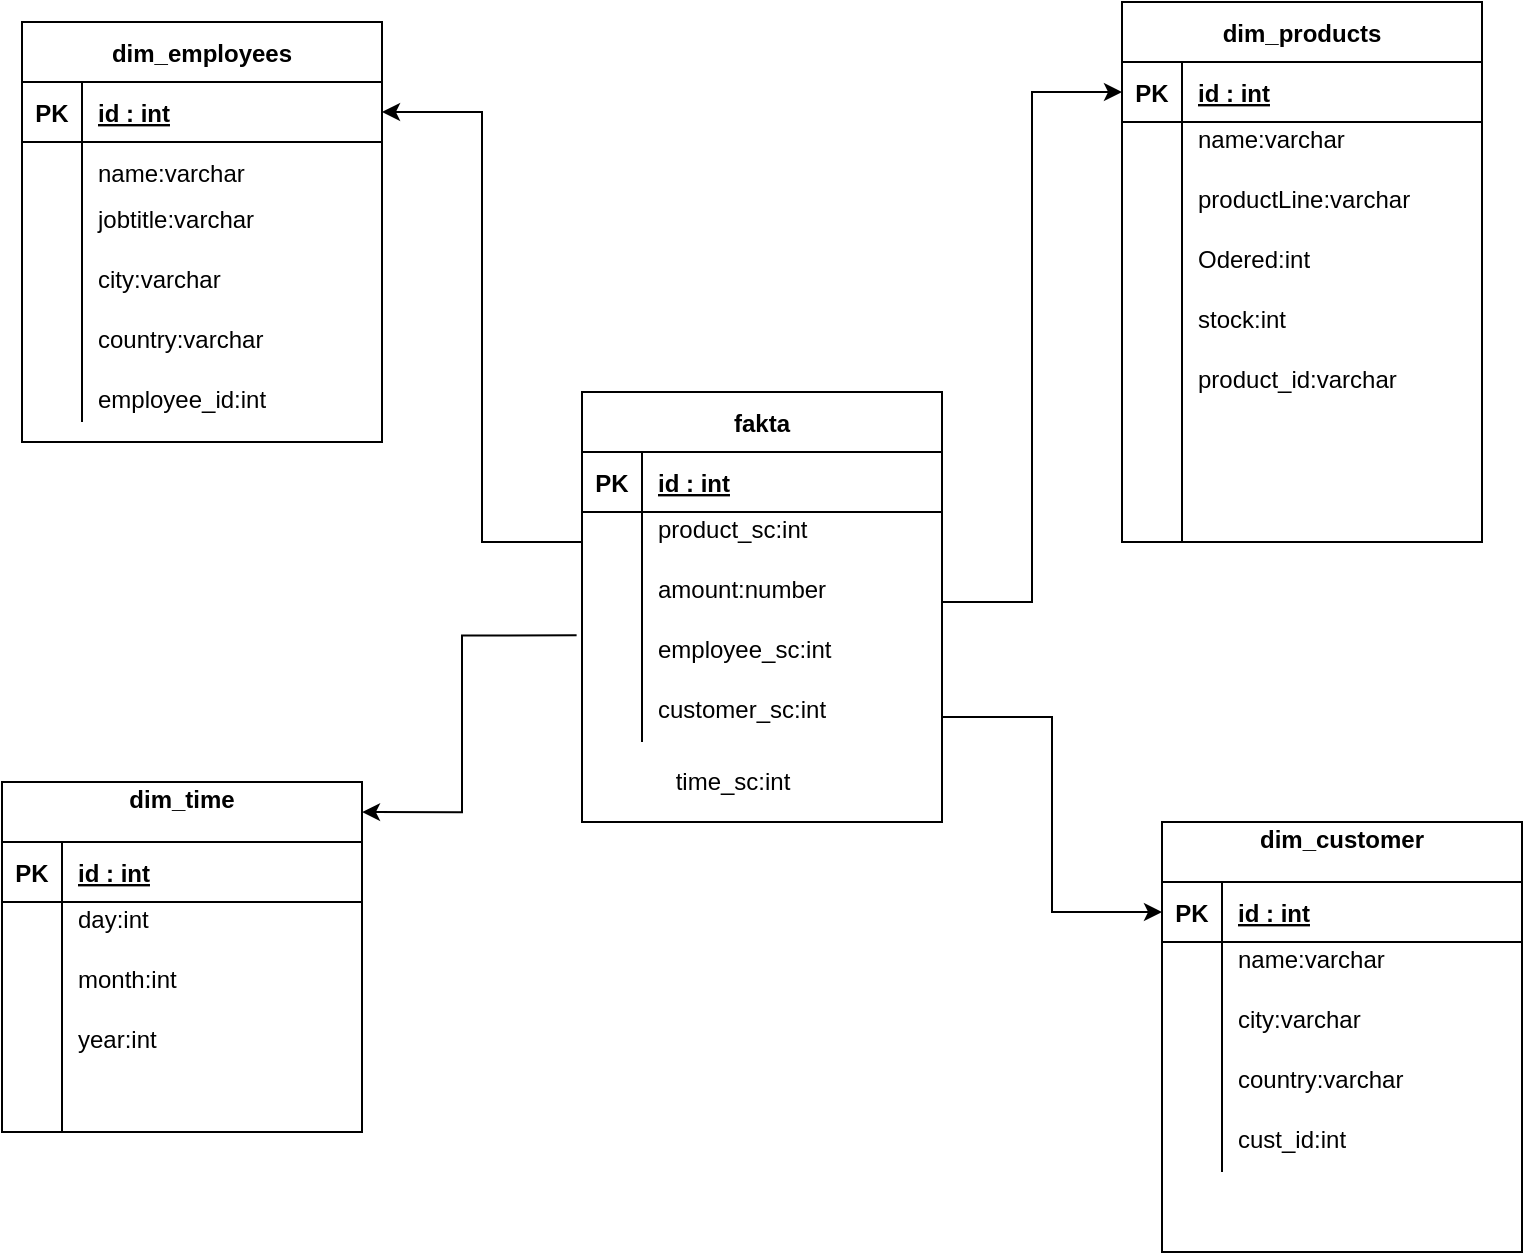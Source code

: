 <mxfile version="15.7.0" type="google"><diagram id="wt_yFqEXtv_h_lmO5FDP" name="Page-1"><mxGraphModel dx="782" dy="402" grid="1" gridSize="10" guides="1" tooltips="1" connect="1" arrows="1" fold="1" page="1" pageScale="1" pageWidth="827" pageHeight="1169" math="0" shadow="0"><root><mxCell id="0"/><mxCell id="1" parent="0"/><mxCell id="ClXK4UR-OvbTfl2vhjur-1" value="dim_employees" style="shape=table;startSize=30;container=1;collapsible=1;childLayout=tableLayout;fixedRows=1;rowLines=0;fontStyle=1;align=center;resizeLast=1;fillColor=default;strokeColor=default;fontColor=default;" parent="1" vertex="1"><mxGeometry x="40" y="40" width="180" height="210" as="geometry"/></mxCell><mxCell id="ClXK4UR-OvbTfl2vhjur-2" value="" style="shape=partialRectangle;collapsible=0;dropTarget=0;pointerEvents=0;fillColor=none;top=0;left=0;bottom=1;right=0;points=[[0,0.5],[1,0.5]];portConstraint=eastwest;" parent="ClXK4UR-OvbTfl2vhjur-1" vertex="1"><mxGeometry y="30" width="180" height="30" as="geometry"/></mxCell><mxCell id="ClXK4UR-OvbTfl2vhjur-3" value="PK" style="shape=partialRectangle;connectable=0;fillColor=none;top=0;left=0;bottom=0;right=0;fontStyle=1;overflow=hidden;" parent="ClXK4UR-OvbTfl2vhjur-2" vertex="1"><mxGeometry width="30" height="30" as="geometry"><mxRectangle width="30" height="30" as="alternateBounds"/></mxGeometry></mxCell><mxCell id="ClXK4UR-OvbTfl2vhjur-4" value="id : int" style="shape=partialRectangle;connectable=0;fillColor=none;top=0;left=0;bottom=0;right=0;align=left;spacingLeft=6;fontStyle=5;overflow=hidden;" parent="ClXK4UR-OvbTfl2vhjur-2" vertex="1"><mxGeometry x="30" width="150" height="30" as="geometry"><mxRectangle width="150" height="30" as="alternateBounds"/></mxGeometry></mxCell><mxCell id="ClXK4UR-OvbTfl2vhjur-5" value="" style="shape=partialRectangle;collapsible=0;dropTarget=0;pointerEvents=0;fillColor=none;top=0;left=0;bottom=0;right=0;points=[[0,0.5],[1,0.5]];portConstraint=eastwest;" parent="ClXK4UR-OvbTfl2vhjur-1" vertex="1"><mxGeometry y="60" width="180" height="30" as="geometry"/></mxCell><mxCell id="ClXK4UR-OvbTfl2vhjur-6" value="" style="shape=partialRectangle;connectable=0;fillColor=none;top=0;left=0;bottom=0;right=0;editable=1;overflow=hidden;" parent="ClXK4UR-OvbTfl2vhjur-5" vertex="1"><mxGeometry width="30" height="30" as="geometry"><mxRectangle width="30" height="30" as="alternateBounds"/></mxGeometry></mxCell><mxCell id="ClXK4UR-OvbTfl2vhjur-7" value="name:varchar" style="shape=partialRectangle;connectable=0;fillColor=none;top=0;left=0;bottom=0;right=0;align=left;spacingLeft=6;overflow=hidden;" parent="ClXK4UR-OvbTfl2vhjur-5" vertex="1"><mxGeometry x="30" width="150" height="30" as="geometry"><mxRectangle width="150" height="30" as="alternateBounds"/></mxGeometry></mxCell><mxCell id="ClXK4UR-OvbTfl2vhjur-8" value="" style="shape=partialRectangle;collapsible=0;dropTarget=0;pointerEvents=0;fillColor=none;top=0;left=0;bottom=0;right=0;points=[[0,0.5],[1,0.5]];portConstraint=eastwest;" parent="ClXK4UR-OvbTfl2vhjur-1" vertex="1"><mxGeometry y="90" width="180" height="30" as="geometry"/></mxCell><mxCell id="ClXK4UR-OvbTfl2vhjur-9" value="" style="shape=partialRectangle;connectable=0;fillColor=none;top=0;left=0;bottom=0;right=0;editable=1;overflow=hidden;" parent="ClXK4UR-OvbTfl2vhjur-8" vertex="1"><mxGeometry width="30" height="30" as="geometry"><mxRectangle width="30" height="30" as="alternateBounds"/></mxGeometry></mxCell><mxCell id="ClXK4UR-OvbTfl2vhjur-10" value="jobtitle:varchar &#10;" style="shape=partialRectangle;connectable=0;fillColor=none;top=0;left=0;bottom=0;right=0;align=left;spacingLeft=6;overflow=hidden;" parent="ClXK4UR-OvbTfl2vhjur-8" vertex="1"><mxGeometry x="30" width="150" height="30" as="geometry"><mxRectangle width="150" height="30" as="alternateBounds"/></mxGeometry></mxCell><mxCell id="ClXK4UR-OvbTfl2vhjur-11" value="" style="shape=partialRectangle;collapsible=0;dropTarget=0;pointerEvents=0;fillColor=none;top=0;left=0;bottom=0;right=0;points=[[0,0.5],[1,0.5]];portConstraint=eastwest;" parent="ClXK4UR-OvbTfl2vhjur-1" vertex="1"><mxGeometry y="120" width="180" height="30" as="geometry"/></mxCell><mxCell id="ClXK4UR-OvbTfl2vhjur-12" value="" style="shape=partialRectangle;connectable=0;fillColor=none;top=0;left=0;bottom=0;right=0;editable=1;overflow=hidden;" parent="ClXK4UR-OvbTfl2vhjur-11" vertex="1"><mxGeometry width="30" height="30" as="geometry"><mxRectangle width="30" height="30" as="alternateBounds"/></mxGeometry></mxCell><mxCell id="ClXK4UR-OvbTfl2vhjur-13" value="city:varchar &#10;" style="shape=partialRectangle;connectable=0;fillColor=none;top=0;left=0;bottom=0;right=0;align=left;spacingLeft=6;overflow=hidden;" parent="ClXK4UR-OvbTfl2vhjur-11" vertex="1"><mxGeometry x="30" width="150" height="30" as="geometry"><mxRectangle width="150" height="30" as="alternateBounds"/></mxGeometry></mxCell><mxCell id="ClXK4UR-OvbTfl2vhjur-14" value="" style="shape=partialRectangle;collapsible=0;dropTarget=0;pointerEvents=0;fillColor=none;top=0;left=0;bottom=0;right=0;points=[[0,0.5],[1,0.5]];portConstraint=eastwest;" parent="ClXK4UR-OvbTfl2vhjur-1" vertex="1"><mxGeometry y="150" width="180" height="30" as="geometry"/></mxCell><mxCell id="ClXK4UR-OvbTfl2vhjur-15" value="" style="shape=partialRectangle;connectable=0;fillColor=none;top=0;left=0;bottom=0;right=0;editable=1;overflow=hidden;" parent="ClXK4UR-OvbTfl2vhjur-14" vertex="1"><mxGeometry width="30" height="30" as="geometry"><mxRectangle width="30" height="30" as="alternateBounds"/></mxGeometry></mxCell><mxCell id="ClXK4UR-OvbTfl2vhjur-16" value="country:varchar &#10;" style="shape=partialRectangle;connectable=0;fillColor=none;top=0;left=0;bottom=0;right=0;align=left;spacingLeft=6;overflow=hidden;" parent="ClXK4UR-OvbTfl2vhjur-14" vertex="1"><mxGeometry x="30" width="150" height="30" as="geometry"><mxRectangle width="150" height="30" as="alternateBounds"/></mxGeometry></mxCell><mxCell id="ClXK4UR-OvbTfl2vhjur-17" value="" style="shape=partialRectangle;collapsible=0;dropTarget=0;pointerEvents=0;fillColor=none;top=0;left=0;bottom=0;right=0;points=[[0,0.5],[1,0.5]];portConstraint=eastwest;" parent="ClXK4UR-OvbTfl2vhjur-1" vertex="1"><mxGeometry y="180" width="180" height="20" as="geometry"/></mxCell><mxCell id="ClXK4UR-OvbTfl2vhjur-18" value="" style="shape=partialRectangle;connectable=0;fillColor=none;top=0;left=0;bottom=0;right=0;editable=1;overflow=hidden;" parent="ClXK4UR-OvbTfl2vhjur-17" vertex="1"><mxGeometry width="30" height="20" as="geometry"><mxRectangle width="30" height="20" as="alternateBounds"/></mxGeometry></mxCell><mxCell id="ClXK4UR-OvbTfl2vhjur-19" value="employee_id:int &#10;" style="shape=partialRectangle;connectable=0;fillColor=none;top=0;left=0;bottom=0;right=0;align=left;spacingLeft=6;overflow=hidden;" parent="ClXK4UR-OvbTfl2vhjur-17" vertex="1"><mxGeometry x="30" width="150" height="20" as="geometry"><mxRectangle width="150" height="20" as="alternateBounds"/></mxGeometry></mxCell><mxCell id="ClXK4UR-OvbTfl2vhjur-20" value="fakta" style="shape=table;startSize=30;container=1;collapsible=1;childLayout=tableLayout;fixedRows=1;rowLines=0;fontStyle=1;align=center;resizeLast=1;fillColor=default;strokeColor=default;fontColor=default;" parent="1" vertex="1"><mxGeometry x="320" y="225" width="180" height="215" as="geometry"/></mxCell><mxCell id="ClXK4UR-OvbTfl2vhjur-21" value="" style="shape=partialRectangle;collapsible=0;dropTarget=0;pointerEvents=0;fillColor=none;top=0;left=0;bottom=1;right=0;points=[[0,0.5],[1,0.5]];portConstraint=eastwest;fontColor=default;" parent="ClXK4UR-OvbTfl2vhjur-20" vertex="1"><mxGeometry y="30" width="180" height="30" as="geometry"/></mxCell><mxCell id="ClXK4UR-OvbTfl2vhjur-22" value="PK" style="shape=partialRectangle;connectable=0;fillColor=none;top=0;left=0;bottom=0;right=0;fontStyle=1;overflow=hidden;" parent="ClXK4UR-OvbTfl2vhjur-21" vertex="1"><mxGeometry width="30" height="30" as="geometry"><mxRectangle width="30" height="30" as="alternateBounds"/></mxGeometry></mxCell><mxCell id="ClXK4UR-OvbTfl2vhjur-23" value="id : int" style="shape=partialRectangle;connectable=0;fillColor=none;top=0;left=0;bottom=0;right=0;align=left;spacingLeft=6;fontStyle=5;overflow=hidden;" parent="ClXK4UR-OvbTfl2vhjur-21" vertex="1"><mxGeometry x="30" width="150" height="30" as="geometry"><mxRectangle width="150" height="30" as="alternateBounds"/></mxGeometry></mxCell><mxCell id="ClXK4UR-OvbTfl2vhjur-24" value="" style="shape=partialRectangle;collapsible=0;dropTarget=0;pointerEvents=0;fillColor=none;top=0;left=0;bottom=0;right=0;points=[[0,0.5],[1,0.5]];portConstraint=eastwest;" parent="ClXK4UR-OvbTfl2vhjur-20" vertex="1"><mxGeometry y="60" width="180" height="30" as="geometry"/></mxCell><mxCell id="ClXK4UR-OvbTfl2vhjur-25" value="" style="shape=partialRectangle;connectable=0;fillColor=none;top=0;left=0;bottom=0;right=0;editable=1;overflow=hidden;" parent="ClXK4UR-OvbTfl2vhjur-24" vertex="1"><mxGeometry width="30" height="30" as="geometry"><mxRectangle width="30" height="30" as="alternateBounds"/></mxGeometry></mxCell><mxCell id="ClXK4UR-OvbTfl2vhjur-26" value="product_sc:int &#10;" style="shape=partialRectangle;connectable=0;fillColor=none;top=0;left=0;bottom=0;right=0;align=left;spacingLeft=6;overflow=hidden;" parent="ClXK4UR-OvbTfl2vhjur-24" vertex="1"><mxGeometry x="30" width="150" height="30" as="geometry"><mxRectangle width="150" height="30" as="alternateBounds"/></mxGeometry></mxCell><mxCell id="ClXK4UR-OvbTfl2vhjur-27" value="" style="shape=partialRectangle;collapsible=0;dropTarget=0;pointerEvents=0;fillColor=none;top=0;left=0;bottom=0;right=0;points=[[0,0.5],[1,0.5]];portConstraint=eastwest;" parent="ClXK4UR-OvbTfl2vhjur-20" vertex="1"><mxGeometry y="90" width="180" height="30" as="geometry"/></mxCell><mxCell id="ClXK4UR-OvbTfl2vhjur-28" value="" style="shape=partialRectangle;connectable=0;fillColor=none;top=0;left=0;bottom=0;right=0;editable=1;overflow=hidden;" parent="ClXK4UR-OvbTfl2vhjur-27" vertex="1"><mxGeometry width="30" height="30" as="geometry"><mxRectangle width="30" height="30" as="alternateBounds"/></mxGeometry></mxCell><mxCell id="ClXK4UR-OvbTfl2vhjur-29" value="amount:number &#10;" style="shape=partialRectangle;connectable=0;fillColor=none;top=0;left=0;bottom=0;right=0;align=left;spacingLeft=6;overflow=hidden;" parent="ClXK4UR-OvbTfl2vhjur-27" vertex="1"><mxGeometry x="30" width="150" height="30" as="geometry"><mxRectangle width="150" height="30" as="alternateBounds"/></mxGeometry></mxCell><mxCell id="ClXK4UR-OvbTfl2vhjur-30" value="" style="shape=partialRectangle;collapsible=0;dropTarget=0;pointerEvents=0;fillColor=none;top=0;left=0;bottom=0;right=0;points=[[0,0.5],[1,0.5]];portConstraint=eastwest;" parent="ClXK4UR-OvbTfl2vhjur-20" vertex="1"><mxGeometry y="120" width="180" height="30" as="geometry"/></mxCell><mxCell id="ClXK4UR-OvbTfl2vhjur-31" value="" style="shape=partialRectangle;connectable=0;fillColor=none;top=0;left=0;bottom=0;right=0;editable=1;overflow=hidden;" parent="ClXK4UR-OvbTfl2vhjur-30" vertex="1"><mxGeometry width="30" height="30" as="geometry"><mxRectangle width="30" height="30" as="alternateBounds"/></mxGeometry></mxCell><mxCell id="ClXK4UR-OvbTfl2vhjur-32" value="employee_sc:int &#10;" style="shape=partialRectangle;connectable=0;fillColor=none;top=0;left=0;bottom=0;right=0;align=left;spacingLeft=6;overflow=hidden;" parent="ClXK4UR-OvbTfl2vhjur-30" vertex="1"><mxGeometry x="30" width="150" height="30" as="geometry"><mxRectangle width="150" height="30" as="alternateBounds"/></mxGeometry></mxCell><mxCell id="ClXK4UR-OvbTfl2vhjur-33" value="" style="shape=partialRectangle;collapsible=0;dropTarget=0;pointerEvents=0;fillColor=none;top=0;left=0;bottom=0;right=0;points=[[0,0.5],[1,0.5]];portConstraint=eastwest;" parent="ClXK4UR-OvbTfl2vhjur-20" vertex="1"><mxGeometry y="150" width="180" height="25" as="geometry"/></mxCell><mxCell id="ClXK4UR-OvbTfl2vhjur-34" value="" style="shape=partialRectangle;connectable=0;fillColor=none;top=0;left=0;bottom=0;right=0;editable=1;overflow=hidden;" parent="ClXK4UR-OvbTfl2vhjur-33" vertex="1"><mxGeometry width="30" height="25" as="geometry"><mxRectangle width="30" height="25" as="alternateBounds"/></mxGeometry></mxCell><mxCell id="ClXK4UR-OvbTfl2vhjur-35" value="customer_sc:int &#10;" style="shape=partialRectangle;connectable=0;fillColor=none;top=0;left=0;bottom=0;right=0;align=left;spacingLeft=6;overflow=hidden;" parent="ClXK4UR-OvbTfl2vhjur-33" vertex="1"><mxGeometry x="30" width="150" height="25" as="geometry"><mxRectangle width="150" height="25" as="alternateBounds"/></mxGeometry></mxCell><mxCell id="ClXK4UR-OvbTfl2vhjur-36" value="dim_products" style="shape=table;startSize=30;container=1;collapsible=1;childLayout=tableLayout;fixedRows=1;rowLines=0;fontStyle=1;align=center;resizeLast=1;fontColor=default;strokeColor=default;fillColor=default;" parent="1" vertex="1"><mxGeometry x="590" y="30" width="180" height="270" as="geometry"/></mxCell><mxCell id="ClXK4UR-OvbTfl2vhjur-37" value="" style="shape=partialRectangle;collapsible=0;dropTarget=0;pointerEvents=0;fillColor=none;top=0;left=0;bottom=1;right=0;points=[[0,0.5],[1,0.5]];portConstraint=eastwest;fontColor=default;strokeColor=default;" parent="ClXK4UR-OvbTfl2vhjur-36" vertex="1"><mxGeometry y="30" width="180" height="30" as="geometry"/></mxCell><mxCell id="ClXK4UR-OvbTfl2vhjur-38" value="PK" style="shape=partialRectangle;connectable=0;fillColor=none;top=0;left=0;bottom=0;right=0;fontStyle=1;overflow=hidden;fontColor=default;strokeColor=default;" parent="ClXK4UR-OvbTfl2vhjur-37" vertex="1"><mxGeometry width="30" height="30" as="geometry"><mxRectangle width="30" height="30" as="alternateBounds"/></mxGeometry></mxCell><mxCell id="ClXK4UR-OvbTfl2vhjur-39" value="id : int" style="shape=partialRectangle;connectable=0;fillColor=none;top=0;left=0;bottom=0;right=0;align=left;spacingLeft=6;fontStyle=5;overflow=hidden;fontColor=default;strokeColor=default;" parent="ClXK4UR-OvbTfl2vhjur-37" vertex="1"><mxGeometry x="30" width="150" height="30" as="geometry"><mxRectangle width="150" height="30" as="alternateBounds"/></mxGeometry></mxCell><mxCell id="ClXK4UR-OvbTfl2vhjur-40" value="" style="shape=partialRectangle;collapsible=0;dropTarget=0;pointerEvents=0;fillColor=none;top=0;left=0;bottom=0;right=0;points=[[0,0.5],[1,0.5]];portConstraint=eastwest;fontColor=default;strokeColor=default;" parent="ClXK4UR-OvbTfl2vhjur-36" vertex="1"><mxGeometry y="60" width="180" height="30" as="geometry"/></mxCell><mxCell id="ClXK4UR-OvbTfl2vhjur-41" value="" style="shape=partialRectangle;connectable=0;fillColor=none;top=0;left=0;bottom=0;right=0;editable=1;overflow=hidden;fontColor=default;strokeColor=default;" parent="ClXK4UR-OvbTfl2vhjur-40" vertex="1"><mxGeometry width="30" height="30" as="geometry"><mxRectangle width="30" height="30" as="alternateBounds"/></mxGeometry></mxCell><mxCell id="ClXK4UR-OvbTfl2vhjur-42" value="name:varchar &#10;" style="shape=partialRectangle;connectable=0;fillColor=none;top=0;left=0;bottom=0;right=0;align=left;spacingLeft=6;overflow=hidden;fontColor=default;strokeColor=default;" parent="ClXK4UR-OvbTfl2vhjur-40" vertex="1"><mxGeometry x="30" width="150" height="30" as="geometry"><mxRectangle width="150" height="30" as="alternateBounds"/></mxGeometry></mxCell><mxCell id="ClXK4UR-OvbTfl2vhjur-43" value="" style="shape=partialRectangle;collapsible=0;dropTarget=0;pointerEvents=0;fillColor=none;top=0;left=0;bottom=0;right=0;points=[[0,0.5],[1,0.5]];portConstraint=eastwest;fontColor=default;strokeColor=default;" parent="ClXK4UR-OvbTfl2vhjur-36" vertex="1"><mxGeometry y="90" width="180" height="30" as="geometry"/></mxCell><mxCell id="ClXK4UR-OvbTfl2vhjur-44" value="" style="shape=partialRectangle;connectable=0;fillColor=none;top=0;left=0;bottom=0;right=0;editable=1;overflow=hidden;fontColor=default;strokeColor=default;" parent="ClXK4UR-OvbTfl2vhjur-43" vertex="1"><mxGeometry width="30" height="30" as="geometry"><mxRectangle width="30" height="30" as="alternateBounds"/></mxGeometry></mxCell><mxCell id="ClXK4UR-OvbTfl2vhjur-45" value="productLine:varchar &#10;" style="shape=partialRectangle;connectable=0;fillColor=none;top=0;left=0;bottom=0;right=0;align=left;spacingLeft=6;overflow=hidden;fontColor=default;strokeColor=default;" parent="ClXK4UR-OvbTfl2vhjur-43" vertex="1"><mxGeometry x="30" width="150" height="30" as="geometry"><mxRectangle width="150" height="30" as="alternateBounds"/></mxGeometry></mxCell><mxCell id="ClXK4UR-OvbTfl2vhjur-46" value="" style="shape=partialRectangle;collapsible=0;dropTarget=0;pointerEvents=0;fillColor=none;top=0;left=0;bottom=0;right=0;points=[[0,0.5],[1,0.5]];portConstraint=eastwest;fontColor=default;strokeColor=default;" parent="ClXK4UR-OvbTfl2vhjur-36" vertex="1"><mxGeometry y="120" width="180" height="30" as="geometry"/></mxCell><mxCell id="ClXK4UR-OvbTfl2vhjur-47" value="" style="shape=partialRectangle;connectable=0;fillColor=none;top=0;left=0;bottom=0;right=0;editable=1;overflow=hidden;fontColor=default;strokeColor=default;" parent="ClXK4UR-OvbTfl2vhjur-46" vertex="1"><mxGeometry width="30" height="30" as="geometry"><mxRectangle width="30" height="30" as="alternateBounds"/></mxGeometry></mxCell><mxCell id="ClXK4UR-OvbTfl2vhjur-48" value="Odered:int &#10;" style="shape=partialRectangle;connectable=0;fillColor=none;top=0;left=0;bottom=0;right=0;align=left;spacingLeft=6;overflow=hidden;fontColor=default;strokeColor=default;" parent="ClXK4UR-OvbTfl2vhjur-46" vertex="1"><mxGeometry x="30" width="150" height="30" as="geometry"><mxRectangle width="150" height="30" as="alternateBounds"/></mxGeometry></mxCell><mxCell id="ClXK4UR-OvbTfl2vhjur-49" value="" style="shape=partialRectangle;collapsible=0;dropTarget=0;pointerEvents=0;fillColor=none;top=0;left=0;bottom=0;right=0;points=[[0,0.5],[1,0.5]];portConstraint=eastwest;fontColor=default;strokeColor=default;" parent="ClXK4UR-OvbTfl2vhjur-36" vertex="1"><mxGeometry y="150" width="180" height="30" as="geometry"/></mxCell><mxCell id="ClXK4UR-OvbTfl2vhjur-50" value="" style="shape=partialRectangle;connectable=0;fillColor=none;top=0;left=0;bottom=0;right=0;editable=1;overflow=hidden;fontColor=default;strokeColor=default;" parent="ClXK4UR-OvbTfl2vhjur-49" vertex="1"><mxGeometry width="30" height="30" as="geometry"><mxRectangle width="30" height="30" as="alternateBounds"/></mxGeometry></mxCell><mxCell id="ClXK4UR-OvbTfl2vhjur-51" value="stock:int &#10;" style="shape=partialRectangle;connectable=0;fillColor=none;top=0;left=0;bottom=0;right=0;align=left;spacingLeft=6;overflow=hidden;fontColor=default;strokeColor=default;" parent="ClXK4UR-OvbTfl2vhjur-49" vertex="1"><mxGeometry x="30" width="150" height="30" as="geometry"><mxRectangle width="150" height="30" as="alternateBounds"/></mxGeometry></mxCell><mxCell id="ClXK4UR-OvbTfl2vhjur-52" value="" style="shape=partialRectangle;collapsible=0;dropTarget=0;pointerEvents=0;fillColor=none;top=0;left=0;bottom=0;right=0;points=[[0,0.5],[1,0.5]];portConstraint=eastwest;fontColor=default;strokeColor=default;" parent="ClXK4UR-OvbTfl2vhjur-36" vertex="1"><mxGeometry y="180" width="180" height="30" as="geometry"/></mxCell><mxCell id="ClXK4UR-OvbTfl2vhjur-53" value="" style="shape=partialRectangle;connectable=0;fillColor=none;top=0;left=0;bottom=0;right=0;editable=1;overflow=hidden;fontColor=default;strokeColor=default;" parent="ClXK4UR-OvbTfl2vhjur-52" vertex="1"><mxGeometry width="30" height="30" as="geometry"><mxRectangle width="30" height="30" as="alternateBounds"/></mxGeometry></mxCell><mxCell id="ClXK4UR-OvbTfl2vhjur-54" value="product_id:varchar &#10;" style="shape=partialRectangle;connectable=0;fillColor=none;top=0;left=0;bottom=0;right=0;align=left;spacingLeft=6;overflow=hidden;fontColor=default;strokeColor=default;" parent="ClXK4UR-OvbTfl2vhjur-52" vertex="1"><mxGeometry x="30" width="150" height="30" as="geometry"><mxRectangle width="150" height="30" as="alternateBounds"/></mxGeometry></mxCell><mxCell id="ClXK4UR-OvbTfl2vhjur-55" value="" style="shape=partialRectangle;collapsible=0;dropTarget=0;pointerEvents=0;fillColor=none;top=0;left=0;bottom=0;right=0;points=[[0,0.5],[1,0.5]];portConstraint=eastwest;fontColor=default;strokeColor=default;" parent="ClXK4UR-OvbTfl2vhjur-36" vertex="1"><mxGeometry y="210" width="180" height="30" as="geometry"/></mxCell><mxCell id="ClXK4UR-OvbTfl2vhjur-56" value="" style="shape=partialRectangle;connectable=0;fillColor=none;top=0;left=0;bottom=0;right=0;editable=1;overflow=hidden;fontColor=default;strokeColor=default;" parent="ClXK4UR-OvbTfl2vhjur-55" vertex="1"><mxGeometry width="30" height="30" as="geometry"><mxRectangle width="30" height="30" as="alternateBounds"/></mxGeometry></mxCell><mxCell id="ClXK4UR-OvbTfl2vhjur-57" value="" style="shape=partialRectangle;connectable=0;fillColor=none;top=0;left=0;bottom=0;right=0;align=left;spacingLeft=6;overflow=hidden;fontColor=default;strokeColor=default;" parent="ClXK4UR-OvbTfl2vhjur-55" vertex="1"><mxGeometry x="30" width="150" height="30" as="geometry"><mxRectangle width="150" height="30" as="alternateBounds"/></mxGeometry></mxCell><mxCell id="ClXK4UR-OvbTfl2vhjur-58" value="" style="shape=partialRectangle;collapsible=0;dropTarget=0;pointerEvents=0;fillColor=none;top=0;left=0;bottom=0;right=0;points=[[0,0.5],[1,0.5]];portConstraint=eastwest;fontColor=default;strokeColor=default;" parent="ClXK4UR-OvbTfl2vhjur-36" vertex="1"><mxGeometry y="240" width="180" height="30" as="geometry"/></mxCell><mxCell id="ClXK4UR-OvbTfl2vhjur-59" value="" style="shape=partialRectangle;connectable=0;fillColor=none;top=0;left=0;bottom=0;right=0;editable=1;overflow=hidden;fontColor=default;strokeColor=default;" parent="ClXK4UR-OvbTfl2vhjur-58" vertex="1"><mxGeometry width="30" height="30" as="geometry"><mxRectangle width="30" height="30" as="alternateBounds"/></mxGeometry></mxCell><mxCell id="ClXK4UR-OvbTfl2vhjur-60" value="" style="shape=partialRectangle;connectable=0;fillColor=none;top=0;left=0;bottom=0;right=0;align=left;spacingLeft=6;overflow=hidden;fontColor=default;strokeColor=default;" parent="ClXK4UR-OvbTfl2vhjur-58" vertex="1"><mxGeometry x="30" width="150" height="30" as="geometry"><mxRectangle width="150" height="30" as="alternateBounds"/></mxGeometry></mxCell><mxCell id="ClXK4UR-OvbTfl2vhjur-61" value="dim_time &#10;" style="shape=table;startSize=30;container=1;collapsible=1;childLayout=tableLayout;fixedRows=1;rowLines=0;fontStyle=1;align=center;resizeLast=1;fontColor=default;strokeColor=default;fillColor=default;" parent="1" vertex="1"><mxGeometry x="30" y="420" width="180" height="175" as="geometry"/></mxCell><mxCell id="ClXK4UR-OvbTfl2vhjur-62" value="" style="shape=partialRectangle;collapsible=0;dropTarget=0;pointerEvents=0;fillColor=none;top=0;left=0;bottom=1;right=0;points=[[0,0.5],[1,0.5]];portConstraint=eastwest;fontColor=default;strokeColor=default;" parent="ClXK4UR-OvbTfl2vhjur-61" vertex="1"><mxGeometry y="30" width="180" height="30" as="geometry"/></mxCell><mxCell id="ClXK4UR-OvbTfl2vhjur-63" value="PK" style="shape=partialRectangle;connectable=0;fillColor=none;top=0;left=0;bottom=0;right=0;fontStyle=1;overflow=hidden;fontColor=default;strokeColor=default;" parent="ClXK4UR-OvbTfl2vhjur-62" vertex="1"><mxGeometry width="30" height="30" as="geometry"><mxRectangle width="30" height="30" as="alternateBounds"/></mxGeometry></mxCell><mxCell id="ClXK4UR-OvbTfl2vhjur-64" value="id : int" style="shape=partialRectangle;connectable=0;fillColor=none;top=0;left=0;bottom=0;right=0;align=left;spacingLeft=6;fontStyle=5;overflow=hidden;fontColor=default;strokeColor=default;" parent="ClXK4UR-OvbTfl2vhjur-62" vertex="1"><mxGeometry x="30" width="150" height="30" as="geometry"><mxRectangle width="150" height="30" as="alternateBounds"/></mxGeometry></mxCell><mxCell id="ClXK4UR-OvbTfl2vhjur-65" value="" style="shape=partialRectangle;collapsible=0;dropTarget=0;pointerEvents=0;fillColor=none;top=0;left=0;bottom=0;right=0;points=[[0,0.5],[1,0.5]];portConstraint=eastwest;fontColor=default;strokeColor=default;" parent="ClXK4UR-OvbTfl2vhjur-61" vertex="1"><mxGeometry y="60" width="180" height="30" as="geometry"/></mxCell><mxCell id="ClXK4UR-OvbTfl2vhjur-66" value="" style="shape=partialRectangle;connectable=0;fillColor=none;top=0;left=0;bottom=0;right=0;editable=1;overflow=hidden;fontColor=default;strokeColor=default;" parent="ClXK4UR-OvbTfl2vhjur-65" vertex="1"><mxGeometry width="30" height="30" as="geometry"><mxRectangle width="30" height="30" as="alternateBounds"/></mxGeometry></mxCell><mxCell id="ClXK4UR-OvbTfl2vhjur-67" value="day:int &#10;" style="shape=partialRectangle;connectable=0;fillColor=none;top=0;left=0;bottom=0;right=0;align=left;spacingLeft=6;overflow=hidden;fontColor=default;strokeColor=default;" parent="ClXK4UR-OvbTfl2vhjur-65" vertex="1"><mxGeometry x="30" width="150" height="30" as="geometry"><mxRectangle width="150" height="30" as="alternateBounds"/></mxGeometry></mxCell><mxCell id="ClXK4UR-OvbTfl2vhjur-68" value="" style="shape=partialRectangle;collapsible=0;dropTarget=0;pointerEvents=0;fillColor=none;top=0;left=0;bottom=0;right=0;points=[[0,0.5],[1,0.5]];portConstraint=eastwest;fontColor=default;strokeColor=default;" parent="ClXK4UR-OvbTfl2vhjur-61" vertex="1"><mxGeometry y="90" width="180" height="30" as="geometry"/></mxCell><mxCell id="ClXK4UR-OvbTfl2vhjur-69" value="" style="shape=partialRectangle;connectable=0;fillColor=none;top=0;left=0;bottom=0;right=0;editable=1;overflow=hidden;fontColor=default;strokeColor=default;" parent="ClXK4UR-OvbTfl2vhjur-68" vertex="1"><mxGeometry width="30" height="30" as="geometry"><mxRectangle width="30" height="30" as="alternateBounds"/></mxGeometry></mxCell><mxCell id="ClXK4UR-OvbTfl2vhjur-70" value="month:int &#10;" style="shape=partialRectangle;connectable=0;fillColor=none;top=0;left=0;bottom=0;right=0;align=left;spacingLeft=6;overflow=hidden;fontColor=default;strokeColor=default;" parent="ClXK4UR-OvbTfl2vhjur-68" vertex="1"><mxGeometry x="30" width="150" height="30" as="geometry"><mxRectangle width="150" height="30" as="alternateBounds"/></mxGeometry></mxCell><mxCell id="ClXK4UR-OvbTfl2vhjur-71" value="" style="shape=partialRectangle;collapsible=0;dropTarget=0;pointerEvents=0;fillColor=none;top=0;left=0;bottom=0;right=0;points=[[0,0.5],[1,0.5]];portConstraint=eastwest;fontColor=default;strokeColor=default;" parent="ClXK4UR-OvbTfl2vhjur-61" vertex="1"><mxGeometry y="120" width="180" height="25" as="geometry"/></mxCell><mxCell id="ClXK4UR-OvbTfl2vhjur-72" value="" style="shape=partialRectangle;connectable=0;fillColor=none;top=0;left=0;bottom=0;right=0;editable=1;overflow=hidden;fontColor=default;strokeColor=default;" parent="ClXK4UR-OvbTfl2vhjur-71" vertex="1"><mxGeometry width="30" height="25" as="geometry"><mxRectangle width="30" height="25" as="alternateBounds"/></mxGeometry></mxCell><mxCell id="ClXK4UR-OvbTfl2vhjur-73" value="year:int &#10;" style="shape=partialRectangle;connectable=0;fillColor=none;top=0;left=0;bottom=0;right=0;align=left;spacingLeft=6;overflow=hidden;fontColor=default;strokeColor=default;" parent="ClXK4UR-OvbTfl2vhjur-71" vertex="1"><mxGeometry x="30" width="150" height="25" as="geometry"><mxRectangle width="150" height="25" as="alternateBounds"/></mxGeometry></mxCell><mxCell id="ClXK4UR-OvbTfl2vhjur-74" value="" style="shape=partialRectangle;collapsible=0;dropTarget=0;pointerEvents=0;fillColor=none;top=0;left=0;bottom=0;right=0;points=[[0,0.5],[1,0.5]];portConstraint=eastwest;fontColor=default;strokeColor=default;" parent="ClXK4UR-OvbTfl2vhjur-61" vertex="1"><mxGeometry y="145" width="180" height="30" as="geometry"/></mxCell><mxCell id="ClXK4UR-OvbTfl2vhjur-75" value="" style="shape=partialRectangle;connectable=0;fillColor=none;top=0;left=0;bottom=0;right=0;editable=1;overflow=hidden;fontColor=default;strokeColor=default;" parent="ClXK4UR-OvbTfl2vhjur-74" vertex="1"><mxGeometry width="30" height="30" as="geometry"><mxRectangle width="30" height="30" as="alternateBounds"/></mxGeometry></mxCell><mxCell id="ClXK4UR-OvbTfl2vhjur-76" value="" style="shape=partialRectangle;connectable=0;fillColor=none;top=0;left=0;bottom=0;right=0;align=left;spacingLeft=6;overflow=hidden;fontColor=default;strokeColor=default;" parent="ClXK4UR-OvbTfl2vhjur-74" vertex="1"><mxGeometry x="30" width="150" height="30" as="geometry"><mxRectangle width="150" height="30" as="alternateBounds"/></mxGeometry></mxCell><mxCell id="ClXK4UR-OvbTfl2vhjur-77" style="edgeStyle=orthogonalEdgeStyle;rounded=0;orthogonalLoop=1;jettySize=auto;html=1;entryX=1;entryY=0.5;entryDx=0;entryDy=0;" parent="1" source="ClXK4UR-OvbTfl2vhjur-24" target="ClXK4UR-OvbTfl2vhjur-2" edge="1"><mxGeometry relative="1" as="geometry"/></mxCell><mxCell id="ClXK4UR-OvbTfl2vhjur-78" style="edgeStyle=orthogonalEdgeStyle;rounded=0;orthogonalLoop=1;jettySize=auto;html=1;entryX=0;entryY=0.5;entryDx=0;entryDy=0;" parent="1" source="ClXK4UR-OvbTfl2vhjur-27" target="ClXK4UR-OvbTfl2vhjur-37" edge="1"><mxGeometry relative="1" as="geometry"/></mxCell><mxCell id="Co9TrJ43PQP2oygOO027-2" style="edgeStyle=orthogonalEdgeStyle;rounded=0;orthogonalLoop=1;jettySize=auto;html=1;entryX=1;entryY=0.086;entryDx=0;entryDy=0;entryPerimeter=0;exitX=-0.015;exitY=0.056;exitDx=0;exitDy=0;exitPerimeter=0;" edge="1" parent="1" source="ClXK4UR-OvbTfl2vhjur-30" target="ClXK4UR-OvbTfl2vhjur-61"><mxGeometry relative="1" as="geometry"><mxPoint x="330" y="310" as="sourcePoint"/><mxPoint x="250" y="380" as="targetPoint"/><Array as="points"><mxPoint x="260" y="347"/><mxPoint x="260" y="435"/></Array></mxGeometry></mxCell><mxCell id="Co9TrJ43PQP2oygOO027-5" value="&lt;span class=&quot;fontstyle0&quot;&gt;time_sc:int&lt;/span&gt; &lt;br/&gt;" style="text;html=1;align=center;verticalAlign=middle;resizable=0;points=[];autosize=1;strokeColor=none;fillColor=none;" vertex="1" parent="1"><mxGeometry x="360" y="410" width="70" height="20" as="geometry"/></mxCell><mxCell id="Co9TrJ43PQP2oygOO027-26" value="dim_customer &#10;" style="shape=table;startSize=30;container=1;collapsible=1;childLayout=tableLayout;fixedRows=1;rowLines=0;fontStyle=1;align=center;resizeLast=1;fillColor=default;strokeColor=default;fontColor=default;" vertex="1" parent="1"><mxGeometry x="610" y="440" width="180" height="215" as="geometry"/></mxCell><mxCell id="Co9TrJ43PQP2oygOO027-27" value="" style="shape=partialRectangle;collapsible=0;dropTarget=0;pointerEvents=0;fillColor=none;top=0;left=0;bottom=1;right=0;points=[[0,0.5],[1,0.5]];portConstraint=eastwest;fontColor=default;" vertex="1" parent="Co9TrJ43PQP2oygOO027-26"><mxGeometry y="30" width="180" height="30" as="geometry"/></mxCell><mxCell id="Co9TrJ43PQP2oygOO027-28" value="PK" style="shape=partialRectangle;connectable=0;fillColor=none;top=0;left=0;bottom=0;right=0;fontStyle=1;overflow=hidden;" vertex="1" parent="Co9TrJ43PQP2oygOO027-27"><mxGeometry width="30" height="30" as="geometry"><mxRectangle width="30" height="30" as="alternateBounds"/></mxGeometry></mxCell><mxCell id="Co9TrJ43PQP2oygOO027-29" value="id : int" style="shape=partialRectangle;connectable=0;fillColor=none;top=0;left=0;bottom=0;right=0;align=left;spacingLeft=6;fontStyle=5;overflow=hidden;" vertex="1" parent="Co9TrJ43PQP2oygOO027-27"><mxGeometry x="30" width="150" height="30" as="geometry"><mxRectangle width="150" height="30" as="alternateBounds"/></mxGeometry></mxCell><mxCell id="Co9TrJ43PQP2oygOO027-30" value="" style="shape=partialRectangle;collapsible=0;dropTarget=0;pointerEvents=0;fillColor=none;top=0;left=0;bottom=0;right=0;points=[[0,0.5],[1,0.5]];portConstraint=eastwest;" vertex="1" parent="Co9TrJ43PQP2oygOO027-26"><mxGeometry y="60" width="180" height="30" as="geometry"/></mxCell><mxCell id="Co9TrJ43PQP2oygOO027-31" value="" style="shape=partialRectangle;connectable=0;fillColor=none;top=0;left=0;bottom=0;right=0;editable=1;overflow=hidden;" vertex="1" parent="Co9TrJ43PQP2oygOO027-30"><mxGeometry width="30" height="30" as="geometry"><mxRectangle width="30" height="30" as="alternateBounds"/></mxGeometry></mxCell><mxCell id="Co9TrJ43PQP2oygOO027-32" value="name:varchar &#10;" style="shape=partialRectangle;connectable=0;fillColor=none;top=0;left=0;bottom=0;right=0;align=left;spacingLeft=6;overflow=hidden;" vertex="1" parent="Co9TrJ43PQP2oygOO027-30"><mxGeometry x="30" width="150" height="30" as="geometry"><mxRectangle width="150" height="30" as="alternateBounds"/></mxGeometry></mxCell><mxCell id="Co9TrJ43PQP2oygOO027-33" value="" style="shape=partialRectangle;collapsible=0;dropTarget=0;pointerEvents=0;fillColor=none;top=0;left=0;bottom=0;right=0;points=[[0,0.5],[1,0.5]];portConstraint=eastwest;" vertex="1" parent="Co9TrJ43PQP2oygOO027-26"><mxGeometry y="90" width="180" height="30" as="geometry"/></mxCell><mxCell id="Co9TrJ43PQP2oygOO027-34" value="" style="shape=partialRectangle;connectable=0;fillColor=none;top=0;left=0;bottom=0;right=0;editable=1;overflow=hidden;" vertex="1" parent="Co9TrJ43PQP2oygOO027-33"><mxGeometry width="30" height="30" as="geometry"><mxRectangle width="30" height="30" as="alternateBounds"/></mxGeometry></mxCell><mxCell id="Co9TrJ43PQP2oygOO027-35" value="city:varchar &#10;" style="shape=partialRectangle;connectable=0;fillColor=none;top=0;left=0;bottom=0;right=0;align=left;spacingLeft=6;overflow=hidden;" vertex="1" parent="Co9TrJ43PQP2oygOO027-33"><mxGeometry x="30" width="150" height="30" as="geometry"><mxRectangle width="150" height="30" as="alternateBounds"/></mxGeometry></mxCell><mxCell id="Co9TrJ43PQP2oygOO027-36" value="" style="shape=partialRectangle;collapsible=0;dropTarget=0;pointerEvents=0;fillColor=none;top=0;left=0;bottom=0;right=0;points=[[0,0.5],[1,0.5]];portConstraint=eastwest;" vertex="1" parent="Co9TrJ43PQP2oygOO027-26"><mxGeometry y="120" width="180" height="30" as="geometry"/></mxCell><mxCell id="Co9TrJ43PQP2oygOO027-37" value="" style="shape=partialRectangle;connectable=0;fillColor=none;top=0;left=0;bottom=0;right=0;editable=1;overflow=hidden;" vertex="1" parent="Co9TrJ43PQP2oygOO027-36"><mxGeometry width="30" height="30" as="geometry"><mxRectangle width="30" height="30" as="alternateBounds"/></mxGeometry></mxCell><mxCell id="Co9TrJ43PQP2oygOO027-38" value="country:varchar &#10;" style="shape=partialRectangle;connectable=0;fillColor=none;top=0;left=0;bottom=0;right=0;align=left;spacingLeft=6;overflow=hidden;" vertex="1" parent="Co9TrJ43PQP2oygOO027-36"><mxGeometry x="30" width="150" height="30" as="geometry"><mxRectangle width="150" height="30" as="alternateBounds"/></mxGeometry></mxCell><mxCell id="Co9TrJ43PQP2oygOO027-39" value="" style="shape=partialRectangle;collapsible=0;dropTarget=0;pointerEvents=0;fillColor=none;top=0;left=0;bottom=0;right=0;points=[[0,0.5],[1,0.5]];portConstraint=eastwest;" vertex="1" parent="Co9TrJ43PQP2oygOO027-26"><mxGeometry y="150" width="180" height="25" as="geometry"/></mxCell><mxCell id="Co9TrJ43PQP2oygOO027-40" value="" style="shape=partialRectangle;connectable=0;fillColor=none;top=0;left=0;bottom=0;right=0;editable=1;overflow=hidden;" vertex="1" parent="Co9TrJ43PQP2oygOO027-39"><mxGeometry width="30" height="25" as="geometry"><mxRectangle width="30" height="25" as="alternateBounds"/></mxGeometry></mxCell><mxCell id="Co9TrJ43PQP2oygOO027-41" value="cust_id:int &#10;" style="shape=partialRectangle;connectable=0;fillColor=none;top=0;left=0;bottom=0;right=0;align=left;spacingLeft=6;overflow=hidden;" vertex="1" parent="Co9TrJ43PQP2oygOO027-39"><mxGeometry x="30" width="150" height="25" as="geometry"><mxRectangle width="150" height="25" as="alternateBounds"/></mxGeometry></mxCell><mxCell id="Co9TrJ43PQP2oygOO027-42" style="edgeStyle=orthogonalEdgeStyle;rounded=0;orthogonalLoop=1;jettySize=auto;html=1;entryX=0;entryY=0.5;entryDx=0;entryDy=0;" edge="1" parent="1" source="ClXK4UR-OvbTfl2vhjur-33" target="Co9TrJ43PQP2oygOO027-27"><mxGeometry relative="1" as="geometry"/></mxCell></root></mxGraphModel></diagram></mxfile>